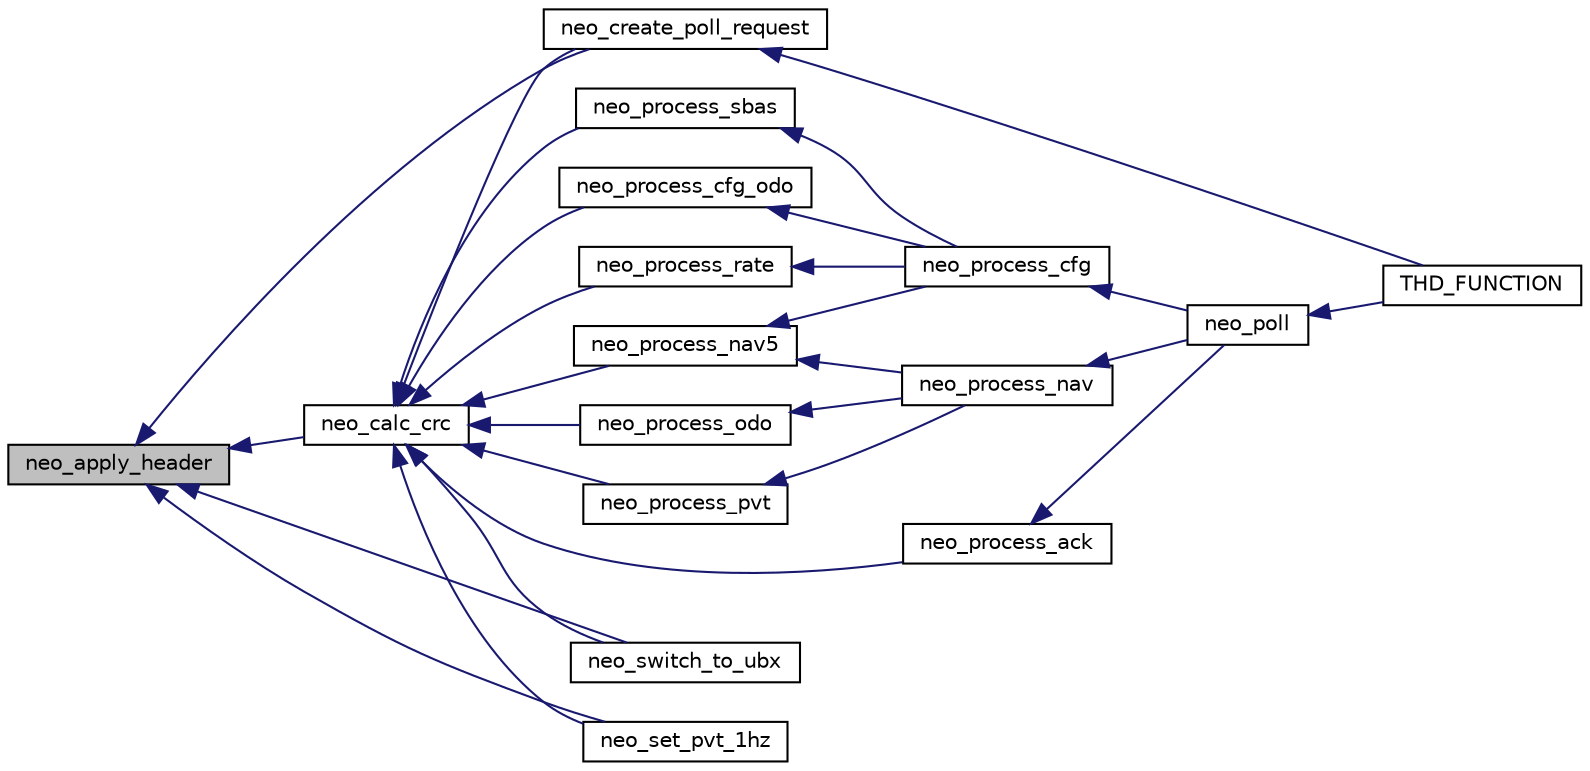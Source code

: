 digraph "neo_apply_header"
{
  edge [fontname="Helvetica",fontsize="10",labelfontname="Helvetica",labelfontsize="10"];
  node [fontname="Helvetica",fontsize="10",shape=record];
  rankdir="LR";
  Node1 [label="neo_apply_header",height=0.2,width=0.4,color="black", fillcolor="grey75", style="filled", fontcolor="black"];
  Node1 -> Node2 [dir="back",color="midnightblue",fontsize="10",style="solid",fontname="Helvetica"];
  Node2 [label="neo_create_poll_request",height=0.2,width=0.4,color="black", fillcolor="white", style="filled",URL="$group___n_e_o-_m8.html#ga8438c02d0fe82316aa196dde63141b73",tooltip="Send polling request to neo-m8. "];
  Node2 -> Node3 [dir="back",color="midnightblue",fontsize="10",style="solid",fontname="Helvetica"];
  Node3 [label="THD_FUNCTION",height=0.2,width=0.4,color="black", fillcolor="white", style="filled",URL="$group___n_e_o-_m8.html#ga1efb0d69e1fb5804e6542f41834d7811",tooltip="Thread to process data collection and filtering from NEO-M8P. "];
  Node1 -> Node4 [dir="back",color="midnightblue",fontsize="10",style="solid",fontname="Helvetica"];
  Node4 [label="neo_switch_to_ubx",height=0.2,width=0.4,color="black", fillcolor="white", style="filled",URL="$group___n_e_o-_m8.html#ga42ad92d8106392d1ad324957137f086d",tooltip="Switching to UBX protocol procedure. "];
  Node1 -> Node5 [dir="back",color="midnightblue",fontsize="10",style="solid",fontname="Helvetica"];
  Node5 [label="neo_calc_crc",height=0.2,width=0.4,color="black", fillcolor="white", style="filled",URL="$group___n_e_o-_m8.html#ga07fa3d6c5e9ff5a076ae6a582d5094ca"];
  Node5 -> Node2 [dir="back",color="midnightblue",fontsize="10",style="solid",fontname="Helvetica"];
  Node5 -> Node4 [dir="back",color="midnightblue",fontsize="10",style="solid",fontname="Helvetica"];
  Node5 -> Node6 [dir="back",color="midnightblue",fontsize="10",style="solid",fontname="Helvetica"];
  Node6 [label="neo_set_pvt_1hz",height=0.2,width=0.4,color="black", fillcolor="white", style="filled",URL="$group___n_e_o-_m8.html#ga13afd9ff96ecc8c0541037ada46da4d7",tooltip="Setting ooutput PVT rate to 1 HZ. "];
  Node5 -> Node7 [dir="back",color="midnightblue",fontsize="10",style="solid",fontname="Helvetica"];
  Node7 [label="neo_process_odo",height=0.2,width=0.4,color="black", fillcolor="white", style="filled",URL="$group___n_e_o-_m8.html#ga5e77b1ffc8b424881298912f9ffae94a",tooltip="Parsing odometer message. "];
  Node7 -> Node8 [dir="back",color="midnightblue",fontsize="10",style="solid",fontname="Helvetica"];
  Node8 [label="neo_process_nav",height=0.2,width=0.4,color="black", fillcolor="white", style="filled",URL="$group___n_e_o-_m8.html#gab69520ba8c40a6a423b51c4bf3961998",tooltip="Parsing NAV class message. "];
  Node8 -> Node9 [dir="back",color="midnightblue",fontsize="10",style="solid",fontname="Helvetica"];
  Node9 [label="neo_poll",height=0.2,width=0.4,color="black", fillcolor="white", style="filled",URL="$group___n_e_o-_m8.html#ga8cc90f552e6d393f9e254875ef12a387",tooltip="Polling procedure. "];
  Node9 -> Node3 [dir="back",color="midnightblue",fontsize="10",style="solid",fontname="Helvetica"];
  Node5 -> Node10 [dir="back",color="midnightblue",fontsize="10",style="solid",fontname="Helvetica"];
  Node10 [label="neo_process_cfg_odo",height=0.2,width=0.4,color="black", fillcolor="white", style="filled",URL="$group___n_e_o-_m8.html#ga67811202470049b8b04eb11bb79eb62c",tooltip="Parsing CFG odometer message. "];
  Node10 -> Node11 [dir="back",color="midnightblue",fontsize="10",style="solid",fontname="Helvetica"];
  Node11 [label="neo_process_cfg",height=0.2,width=0.4,color="black", fillcolor="white", style="filled",URL="$group___n_e_o-_m8.html#ga075ec88b7467bf5a714b8f80d3fbce7c",tooltip="Parsing CFG class message. "];
  Node11 -> Node9 [dir="back",color="midnightblue",fontsize="10",style="solid",fontname="Helvetica"];
  Node5 -> Node12 [dir="back",color="midnightblue",fontsize="10",style="solid",fontname="Helvetica"];
  Node12 [label="neo_process_nav5",height=0.2,width=0.4,color="black", fillcolor="white", style="filled",URL="$group___n_e_o-_m8.html#gaedd148f5fc5f0b66de9e263fb647d0fb",tooltip="Parsing NAV5 message. "];
  Node12 -> Node8 [dir="back",color="midnightblue",fontsize="10",style="solid",fontname="Helvetica"];
  Node12 -> Node11 [dir="back",color="midnightblue",fontsize="10",style="solid",fontname="Helvetica"];
  Node5 -> Node13 [dir="back",color="midnightblue",fontsize="10",style="solid",fontname="Helvetica"];
  Node13 [label="neo_process_rate",height=0.2,width=0.4,color="black", fillcolor="white", style="filled",URL="$group___n_e_o-_m8.html#ga1ad5b612401dbdcbe43c34bc4bb5867e",tooltip="Parsing rate message. "];
  Node13 -> Node11 [dir="back",color="midnightblue",fontsize="10",style="solid",fontname="Helvetica"];
  Node5 -> Node14 [dir="back",color="midnightblue",fontsize="10",style="solid",fontname="Helvetica"];
  Node14 [label="neo_process_sbas",height=0.2,width=0.4,color="black", fillcolor="white", style="filled",URL="$group___n_e_o-_m8.html#ga34f707f1b981d30b364fd9bf8d25d95f",tooltip="Parsing SBAS message. "];
  Node14 -> Node11 [dir="back",color="midnightblue",fontsize="10",style="solid",fontname="Helvetica"];
  Node5 -> Node15 [dir="back",color="midnightblue",fontsize="10",style="solid",fontname="Helvetica"];
  Node15 [label="neo_process_pvt",height=0.2,width=0.4,color="black", fillcolor="white", style="filled",URL="$group___n_e_o-_m8.html#ga206cfab5c4456a4e03aa1fb0c1002410",tooltip="Parsing PVT message. "];
  Node15 -> Node8 [dir="back",color="midnightblue",fontsize="10",style="solid",fontname="Helvetica"];
  Node5 -> Node16 [dir="back",color="midnightblue",fontsize="10",style="solid",fontname="Helvetica"];
  Node16 [label="neo_process_ack",height=0.2,width=0.4,color="black", fillcolor="white", style="filled",URL="$group___n_e_o-_m8.html#ga0cf12bd1b0d078269904073bac00267d",tooltip="Parsing ACK message. "];
  Node16 -> Node9 [dir="back",color="midnightblue",fontsize="10",style="solid",fontname="Helvetica"];
  Node1 -> Node6 [dir="back",color="midnightblue",fontsize="10",style="solid",fontname="Helvetica"];
}
